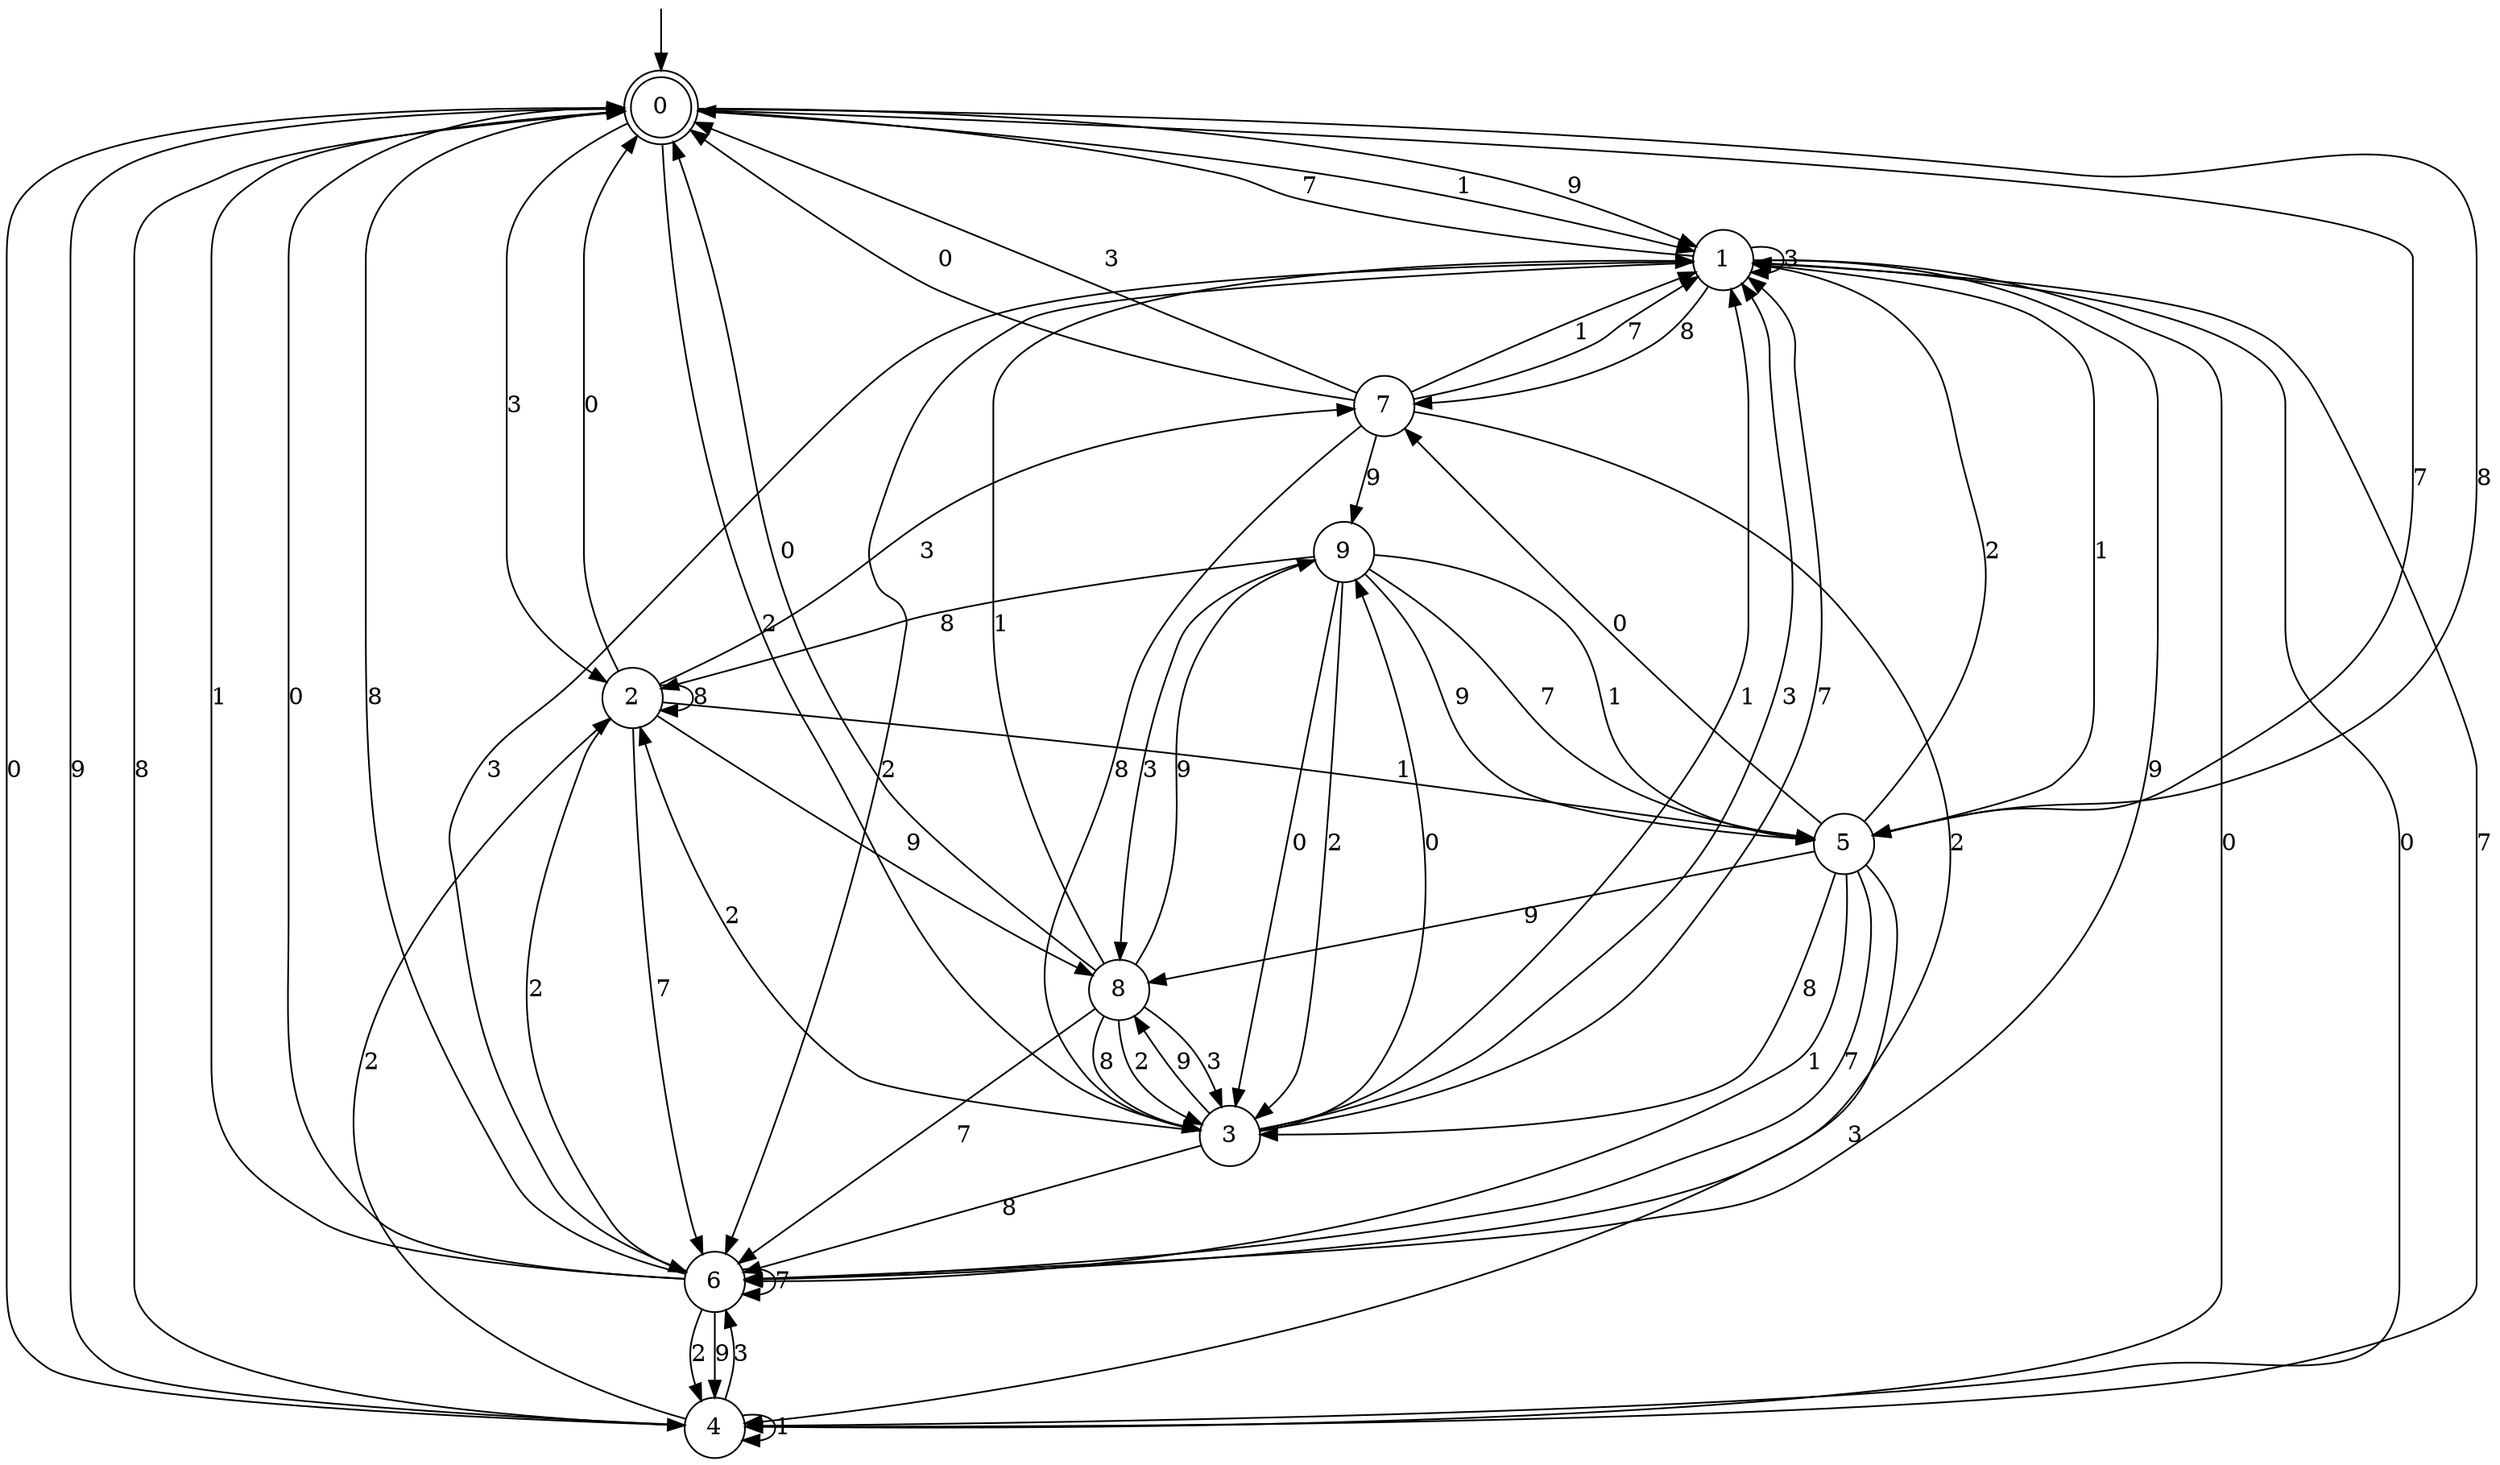 digraph g {

	s0 [shape="doublecircle" label="0"];
	s1 [shape="circle" label="1"];
	s2 [shape="circle" label="2"];
	s3 [shape="circle" label="3"];
	s4 [shape="circle" label="4"];
	s5 [shape="circle" label="5"];
	s6 [shape="circle" label="6"];
	s7 [shape="circle" label="7"];
	s8 [shape="circle" label="8"];
	s9 [shape="circle" label="9"];
	s0 -> s1 [label="1"];
	s0 -> s2 [label="3"];
	s0 -> s1 [label="9"];
	s0 -> s3 [label="2"];
	s0 -> s4 [label="0"];
	s0 -> s5 [label="7"];
	s0 -> s5 [label="8"];
	s1 -> s5 [label="1"];
	s1 -> s1 [label="3"];
	s1 -> s6 [label="9"];
	s1 -> s6 [label="2"];
	s1 -> s4 [label="0"];
	s1 -> s0 [label="7"];
	s1 -> s7 [label="8"];
	s2 -> s5 [label="1"];
	s2 -> s7 [label="3"];
	s2 -> s8 [label="9"];
	s2 -> s6 [label="2"];
	s2 -> s0 [label="0"];
	s2 -> s6 [label="7"];
	s2 -> s2 [label="8"];
	s3 -> s1 [label="1"];
	s3 -> s1 [label="3"];
	s3 -> s8 [label="9"];
	s3 -> s2 [label="2"];
	s3 -> s9 [label="0"];
	s3 -> s1 [label="7"];
	s3 -> s6 [label="8"];
	s4 -> s4 [label="1"];
	s4 -> s6 [label="3"];
	s4 -> s0 [label="9"];
	s4 -> s2 [label="2"];
	s4 -> s1 [label="0"];
	s4 -> s1 [label="7"];
	s4 -> s0 [label="8"];
	s5 -> s6 [label="1"];
	s5 -> s4 [label="3"];
	s5 -> s8 [label="9"];
	s5 -> s1 [label="2"];
	s5 -> s7 [label="0"];
	s5 -> s6 [label="7"];
	s5 -> s3 [label="8"];
	s6 -> s0 [label="1"];
	s6 -> s1 [label="3"];
	s6 -> s4 [label="9"];
	s6 -> s4 [label="2"];
	s6 -> s0 [label="0"];
	s6 -> s6 [label="7"];
	s6 -> s0 [label="8"];
	s7 -> s1 [label="1"];
	s7 -> s0 [label="3"];
	s7 -> s9 [label="9"];
	s7 -> s6 [label="2"];
	s7 -> s0 [label="0"];
	s7 -> s1 [label="7"];
	s7 -> s3 [label="8"];
	s8 -> s1 [label="1"];
	s8 -> s3 [label="3"];
	s8 -> s9 [label="9"];
	s8 -> s3 [label="2"];
	s8 -> s0 [label="0"];
	s8 -> s6 [label="7"];
	s8 -> s3 [label="8"];
	s9 -> s5 [label="1"];
	s9 -> s8 [label="3"];
	s9 -> s5 [label="9"];
	s9 -> s3 [label="2"];
	s9 -> s3 [label="0"];
	s9 -> s5 [label="7"];
	s9 -> s2 [label="8"];

__start0 [label="" shape="none" width="0" height="0"];
__start0 -> s0;

}
